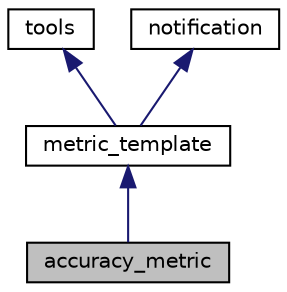 digraph "accuracy_metric"
{
 // INTERACTIVE_SVG=YES
 // LATEX_PDF_SIZE
  edge [fontname="Helvetica",fontsize="10",labelfontname="Helvetica",labelfontsize="10"];
  node [fontname="Helvetica",fontsize="10",shape=record];
  Node1 [label="accuracy_metric",height=0.2,width=0.4,color="black", fillcolor="grey75", style="filled", fontcolor="black",tooltip=" "];
  Node2 -> Node1 [dir="back",color="midnightblue",fontsize="10",style="solid",fontname="Helvetica"];
  Node2 [label="metric_template",height=0.2,width=0.4,color="black", fillcolor="white", style="filled",URL="$classmetric__template.html",tooltip=" "];
  Node3 -> Node2 [dir="back",color="midnightblue",fontsize="10",style="solid",fontname="Helvetica"];
  Node3 [label="tools",height=0.2,width=0.4,color="black", fillcolor="white", style="filled",URL="$classtools.html",tooltip="Provides a wide range of utility functions used throughout the framework."];
  Node4 -> Node2 [dir="back",color="midnightblue",fontsize="10",style="solid",fontname="Helvetica"];
  Node4 [label="notification",height=0.2,width=0.4,color="black", fillcolor="white", style="filled",URL="$classnotification.html",tooltip="Provides logging and messaging functionality with various severity levels."];
}
